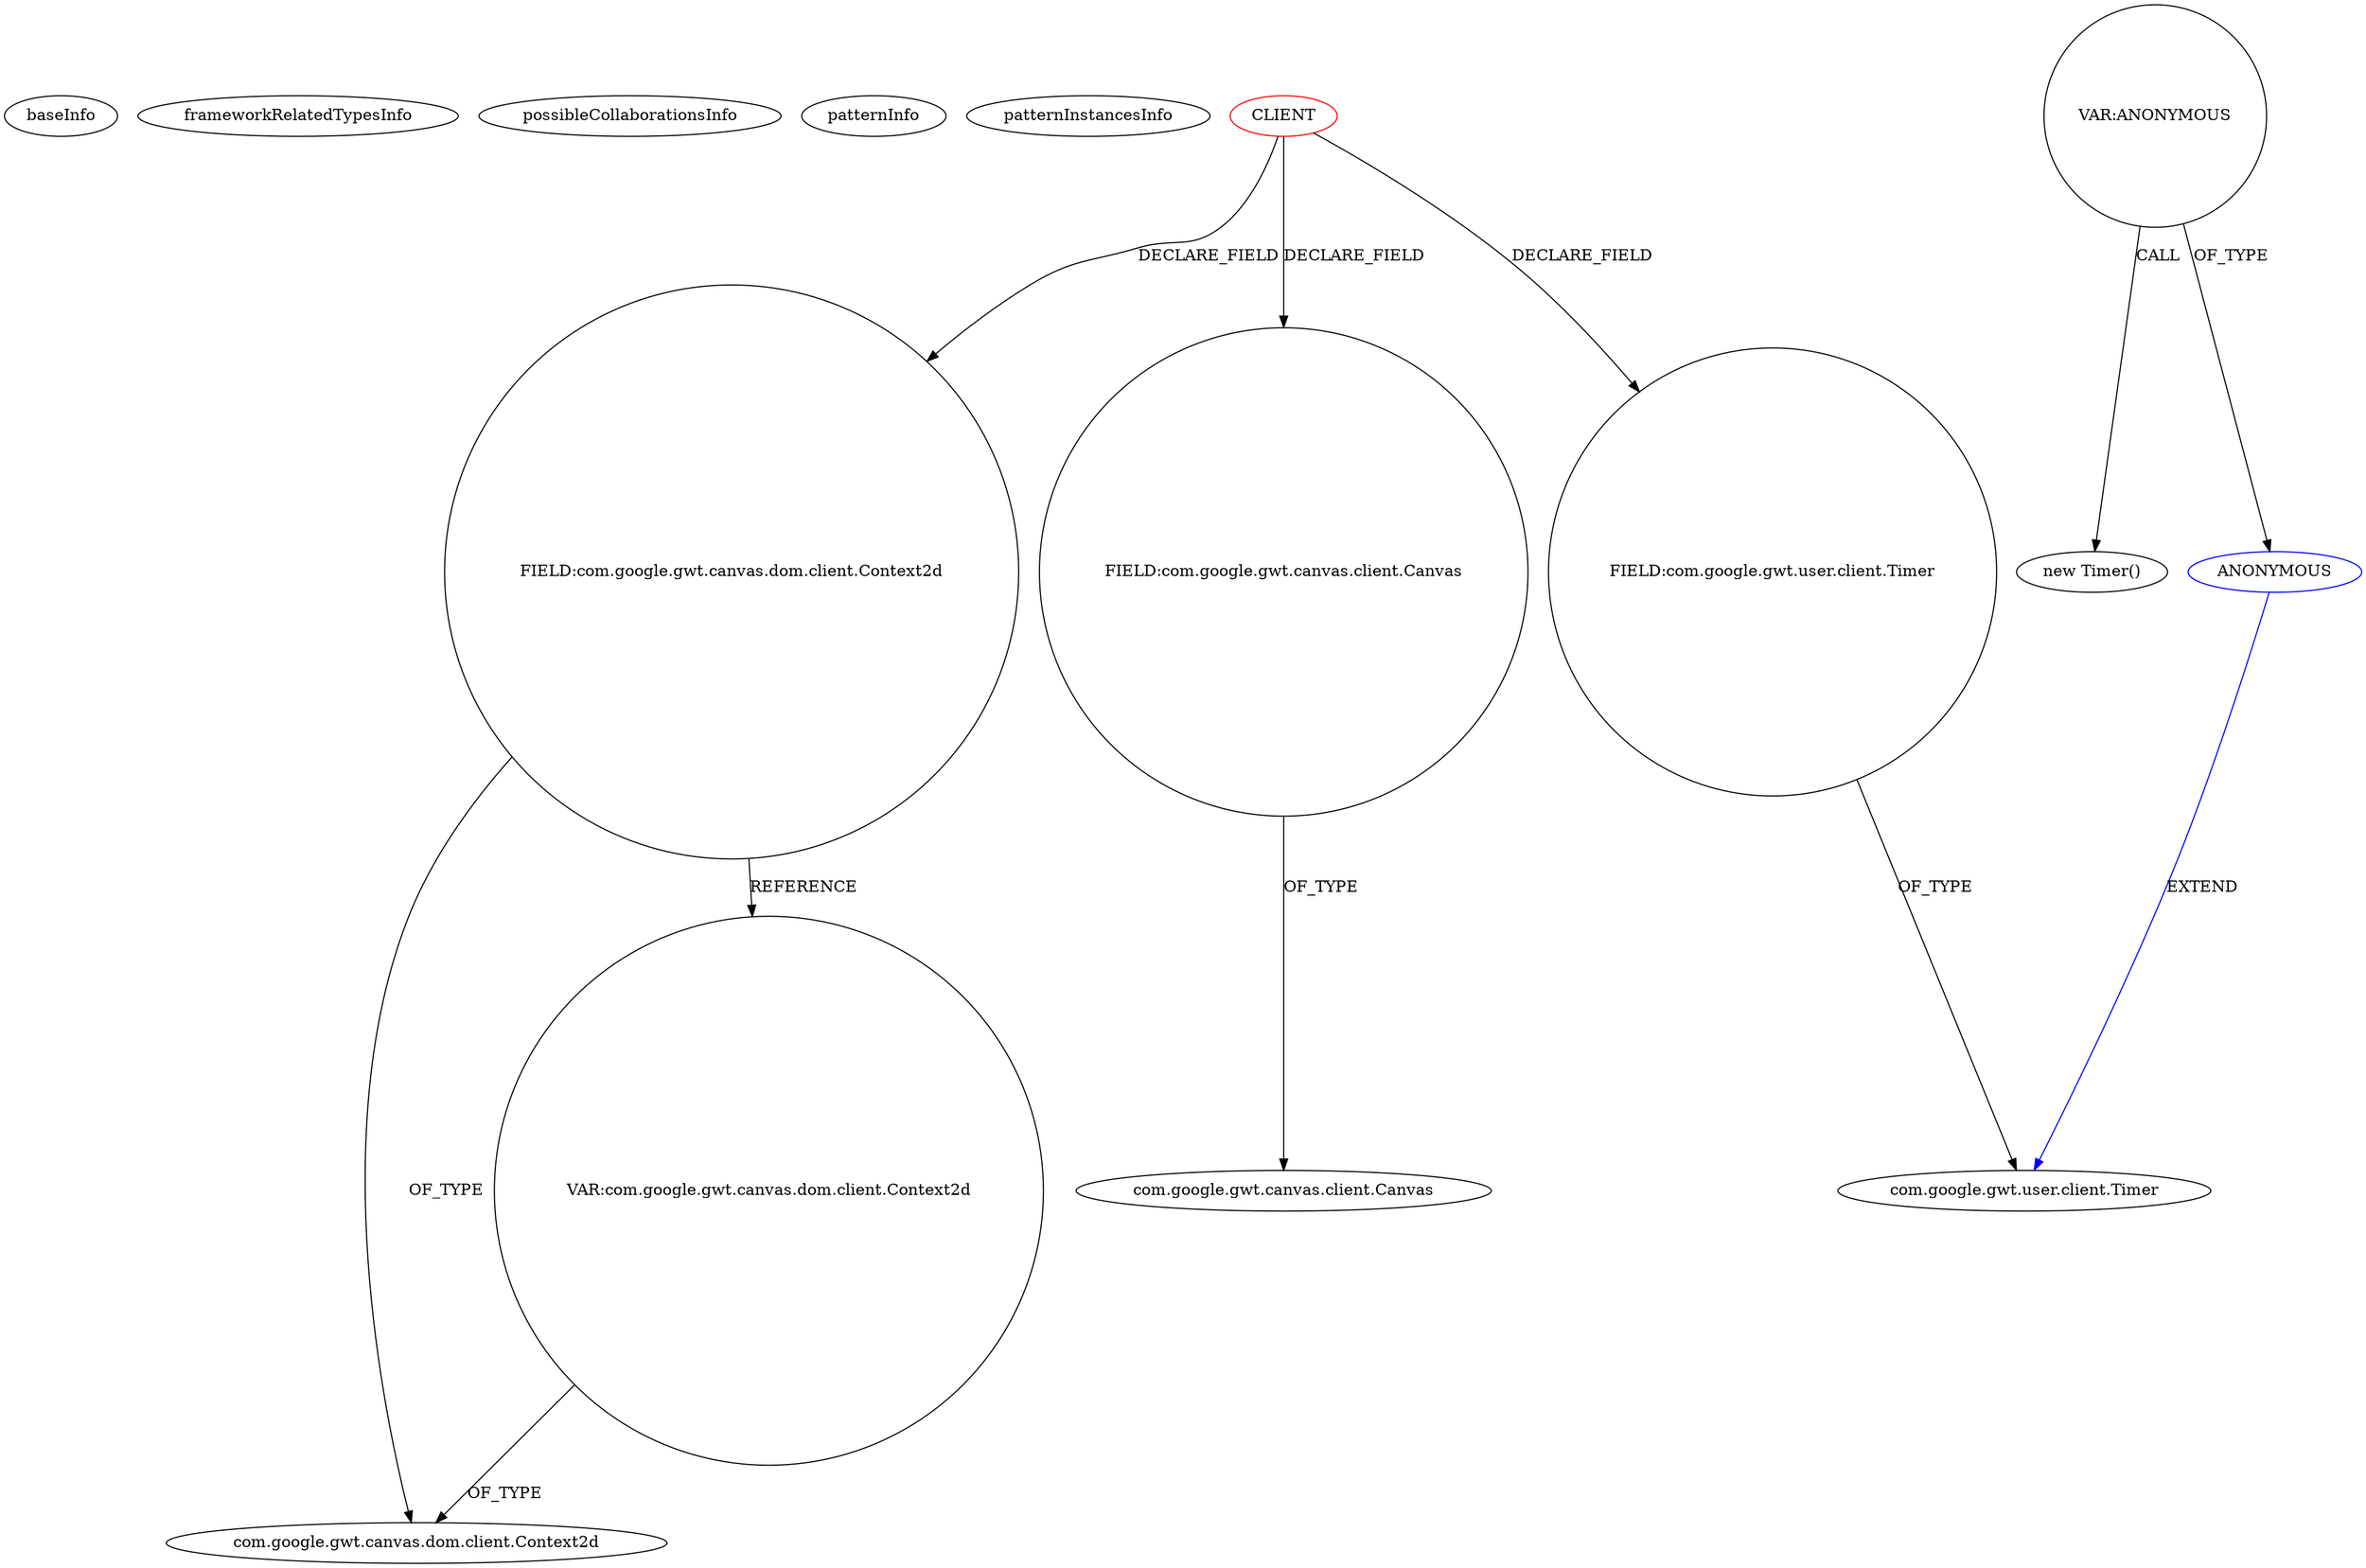 digraph {
baseInfo[graphId=580,category="pattern",isAnonymous=false,possibleRelation=false]
frameworkRelatedTypesInfo[]
possibleCollaborationsInfo[]
patternInfo[frequency=2.0,patternRootClient=0]
patternInstancesInfo[0="oussamazoghlami-TetrisGwt~/oussamazoghlami-TetrisGwt/TetrisGwt-master/Tetris/src/com/sfeir/tutorials/client/views/TetrisGameWidget.java~TetrisGameWidget~4245",1="Tok-Erwin~/Tok-Erwin/Erwin-master/src/main/java/erwin/client/Erwin.java~Erwin~388"]
2[label="FIELD:com.google.gwt.canvas.client.Canvas",vertexType="FIELD_DECLARATION",isFrameworkType=false,shape=circle]
0[label="CLIENT",vertexType="ROOT_CLIENT_CLASS_DECLARATION",isFrameworkType=false,color=red]
9[label="FIELD:com.google.gwt.user.client.Timer",vertexType="FIELD_DECLARATION",isFrameworkType=false,shape=circle]
4[label="FIELD:com.google.gwt.canvas.dom.client.Context2d",vertexType="FIELD_DECLARATION",isFrameworkType=false,shape=circle]
88[label="VAR:com.google.gwt.canvas.dom.client.Context2d",vertexType="VARIABLE_EXPRESION",isFrameworkType=false,shape=circle]
10[label="com.google.gwt.user.client.Timer",vertexType="FRAMEWORK_CLASS_TYPE",isFrameworkType=false]
18[label="ANONYMOUS",vertexType="REFERENCE_ANONYMOUS_DECLARATION",isFrameworkType=false,color=blue]
17[label="VAR:ANONYMOUS",vertexType="VARIABLE_EXPRESION",isFrameworkType=false,shape=circle]
16[label="new Timer()",vertexType="CONSTRUCTOR_CALL",isFrameworkType=false]
3[label="com.google.gwt.canvas.client.Canvas",vertexType="FRAMEWORK_CLASS_TYPE",isFrameworkType=false]
5[label="com.google.gwt.canvas.dom.client.Context2d",vertexType="FRAMEWORK_CLASS_TYPE",isFrameworkType=false]
9->10[label="OF_TYPE"]
17->18[label="OF_TYPE"]
18->10[label="EXTEND",color=blue]
0->4[label="DECLARE_FIELD"]
2->3[label="OF_TYPE"]
88->5[label="OF_TYPE"]
17->16[label="CALL"]
4->5[label="OF_TYPE"]
4->88[label="REFERENCE"]
0->9[label="DECLARE_FIELD"]
0->2[label="DECLARE_FIELD"]
}

